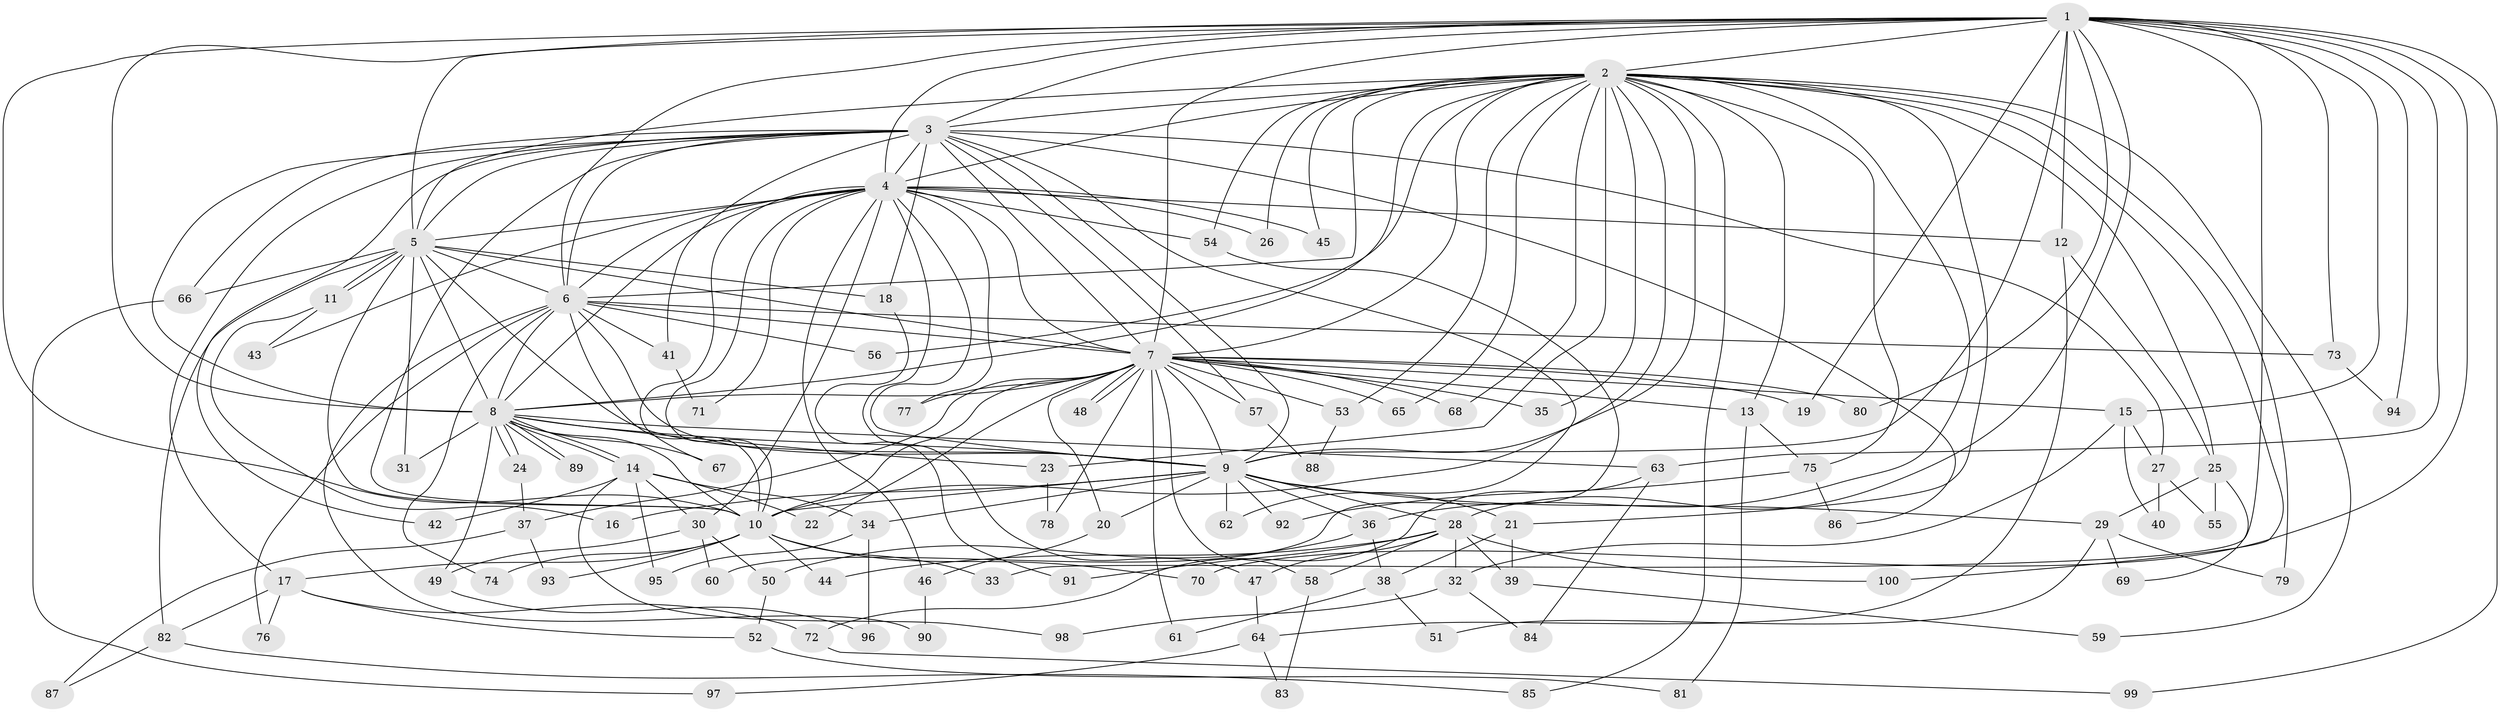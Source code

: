 // coarse degree distribution, {20: 0.013888888888888888, 25: 0.013888888888888888, 17: 0.041666666666666664, 13: 0.027777777777777776, 21: 0.013888888888888888, 23: 0.013888888888888888, 4: 0.1111111111111111, 7: 0.041666666666666664, 2: 0.4166666666666667, 3: 0.2222222222222222, 6: 0.013888888888888888, 9: 0.013888888888888888, 5: 0.041666666666666664, 1: 0.013888888888888888}
// Generated by graph-tools (version 1.1) at 2025/41/03/06/25 10:41:40]
// undirected, 100 vertices, 225 edges
graph export_dot {
graph [start="1"]
  node [color=gray90,style=filled];
  1;
  2;
  3;
  4;
  5;
  6;
  7;
  8;
  9;
  10;
  11;
  12;
  13;
  14;
  15;
  16;
  17;
  18;
  19;
  20;
  21;
  22;
  23;
  24;
  25;
  26;
  27;
  28;
  29;
  30;
  31;
  32;
  33;
  34;
  35;
  36;
  37;
  38;
  39;
  40;
  41;
  42;
  43;
  44;
  45;
  46;
  47;
  48;
  49;
  50;
  51;
  52;
  53;
  54;
  55;
  56;
  57;
  58;
  59;
  60;
  61;
  62;
  63;
  64;
  65;
  66;
  67;
  68;
  69;
  70;
  71;
  72;
  73;
  74;
  75;
  76;
  77;
  78;
  79;
  80;
  81;
  82;
  83;
  84;
  85;
  86;
  87;
  88;
  89;
  90;
  91;
  92;
  93;
  94;
  95;
  96;
  97;
  98;
  99;
  100;
  1 -- 2;
  1 -- 3;
  1 -- 4;
  1 -- 5;
  1 -- 6;
  1 -- 7;
  1 -- 8;
  1 -- 9;
  1 -- 10;
  1 -- 12;
  1 -- 15;
  1 -- 19;
  1 -- 28;
  1 -- 33;
  1 -- 63;
  1 -- 70;
  1 -- 73;
  1 -- 80;
  1 -- 94;
  1 -- 99;
  2 -- 3;
  2 -- 4;
  2 -- 5;
  2 -- 6;
  2 -- 7;
  2 -- 8;
  2 -- 9;
  2 -- 10;
  2 -- 13;
  2 -- 21;
  2 -- 23;
  2 -- 25;
  2 -- 26;
  2 -- 35;
  2 -- 36;
  2 -- 45;
  2 -- 53;
  2 -- 54;
  2 -- 56;
  2 -- 59;
  2 -- 65;
  2 -- 68;
  2 -- 75;
  2 -- 79;
  2 -- 85;
  2 -- 100;
  3 -- 4;
  3 -- 5;
  3 -- 6;
  3 -- 7;
  3 -- 8;
  3 -- 9;
  3 -- 10;
  3 -- 17;
  3 -- 18;
  3 -- 27;
  3 -- 41;
  3 -- 42;
  3 -- 57;
  3 -- 62;
  3 -- 66;
  3 -- 86;
  4 -- 5;
  4 -- 6;
  4 -- 7;
  4 -- 8;
  4 -- 9;
  4 -- 10;
  4 -- 12;
  4 -- 26;
  4 -- 30;
  4 -- 43;
  4 -- 45;
  4 -- 46;
  4 -- 47;
  4 -- 54;
  4 -- 67;
  4 -- 71;
  4 -- 77;
  5 -- 6;
  5 -- 7;
  5 -- 8;
  5 -- 9;
  5 -- 10;
  5 -- 11;
  5 -- 11;
  5 -- 18;
  5 -- 31;
  5 -- 66;
  5 -- 82;
  6 -- 7;
  6 -- 8;
  6 -- 9;
  6 -- 10;
  6 -- 41;
  6 -- 56;
  6 -- 73;
  6 -- 74;
  6 -- 76;
  6 -- 90;
  7 -- 8;
  7 -- 9;
  7 -- 10;
  7 -- 13;
  7 -- 15;
  7 -- 19;
  7 -- 20;
  7 -- 22;
  7 -- 35;
  7 -- 37;
  7 -- 48;
  7 -- 48;
  7 -- 53;
  7 -- 57;
  7 -- 58;
  7 -- 61;
  7 -- 65;
  7 -- 68;
  7 -- 77;
  7 -- 78;
  7 -- 80;
  8 -- 9;
  8 -- 10;
  8 -- 14;
  8 -- 14;
  8 -- 23;
  8 -- 24;
  8 -- 24;
  8 -- 31;
  8 -- 49;
  8 -- 63;
  8 -- 67;
  8 -- 89;
  8 -- 89;
  9 -- 10;
  9 -- 16;
  9 -- 20;
  9 -- 21;
  9 -- 28;
  9 -- 29;
  9 -- 34;
  9 -- 36;
  9 -- 62;
  9 -- 92;
  10 -- 17;
  10 -- 33;
  10 -- 44;
  10 -- 70;
  10 -- 74;
  10 -- 93;
  11 -- 16;
  11 -- 43;
  12 -- 25;
  12 -- 64;
  13 -- 75;
  13 -- 81;
  14 -- 22;
  14 -- 30;
  14 -- 34;
  14 -- 42;
  14 -- 95;
  14 -- 98;
  15 -- 27;
  15 -- 32;
  15 -- 40;
  17 -- 52;
  17 -- 72;
  17 -- 76;
  17 -- 82;
  18 -- 91;
  20 -- 46;
  21 -- 38;
  21 -- 39;
  23 -- 78;
  24 -- 37;
  25 -- 29;
  25 -- 55;
  25 -- 69;
  27 -- 40;
  27 -- 55;
  28 -- 32;
  28 -- 39;
  28 -- 44;
  28 -- 47;
  28 -- 58;
  28 -- 91;
  28 -- 100;
  29 -- 51;
  29 -- 69;
  29 -- 79;
  30 -- 49;
  30 -- 50;
  30 -- 60;
  32 -- 84;
  32 -- 98;
  34 -- 95;
  34 -- 96;
  36 -- 38;
  36 -- 50;
  37 -- 87;
  37 -- 93;
  38 -- 51;
  38 -- 61;
  39 -- 59;
  41 -- 71;
  46 -- 90;
  47 -- 64;
  49 -- 96;
  50 -- 52;
  52 -- 81;
  53 -- 88;
  54 -- 60;
  57 -- 88;
  58 -- 83;
  63 -- 72;
  63 -- 84;
  64 -- 83;
  64 -- 97;
  66 -- 97;
  72 -- 99;
  73 -- 94;
  75 -- 86;
  75 -- 92;
  82 -- 85;
  82 -- 87;
}

